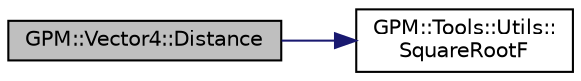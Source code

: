 digraph "GPM::Vector4::Distance"
{
 // INTERACTIVE_SVG=YES
 // LATEX_PDF_SIZE
  edge [fontname="Helvetica",fontsize="10",labelfontname="Helvetica",labelfontsize="10"];
  node [fontname="Helvetica",fontsize="10",shape=record];
  rankdir="LR";
  Node111 [label="GPM::Vector4::Distance",height=0.2,width=0.4,color="black", fillcolor="grey75", style="filled", fontcolor="black",tooltip="Calculate the distance between the vector and another."];
  Node111 -> Node112 [color="midnightblue",fontsize="10",style="solid",fontname="Helvetica"];
  Node112 [label="GPM::Tools::Utils::\lSquareRootF",height=0.2,width=0.4,color="black", fillcolor="white", style="filled",URL="$class_g_p_m_1_1_tools_1_1_utils.html#ac02dd6b4a5f4275ca20e53fdda56f434",tooltip="Return the square root of a numeric value with float precision."];
}
